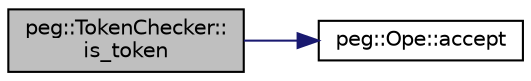 digraph "peg::TokenChecker::is_token"
{
 // LATEX_PDF_SIZE
  edge [fontname="Helvetica",fontsize="10",labelfontname="Helvetica",labelfontsize="10"];
  node [fontname="Helvetica",fontsize="10",shape=record];
  rankdir="LR";
  Node1 [label="peg::TokenChecker::\lis_token",height=0.2,width=0.4,color="black", fillcolor="grey75", style="filled", fontcolor="black",tooltip=" "];
  Node1 -> Node2 [color="midnightblue",fontsize="10",style="solid"];
  Node2 [label="peg::Ope::accept",height=0.2,width=0.4,color="black", fillcolor="white", style="filled",URL="$classpeg_1_1Ope.html#af57615cfe8938c0f4c9a0dd6df9da560",tooltip=" "];
}
